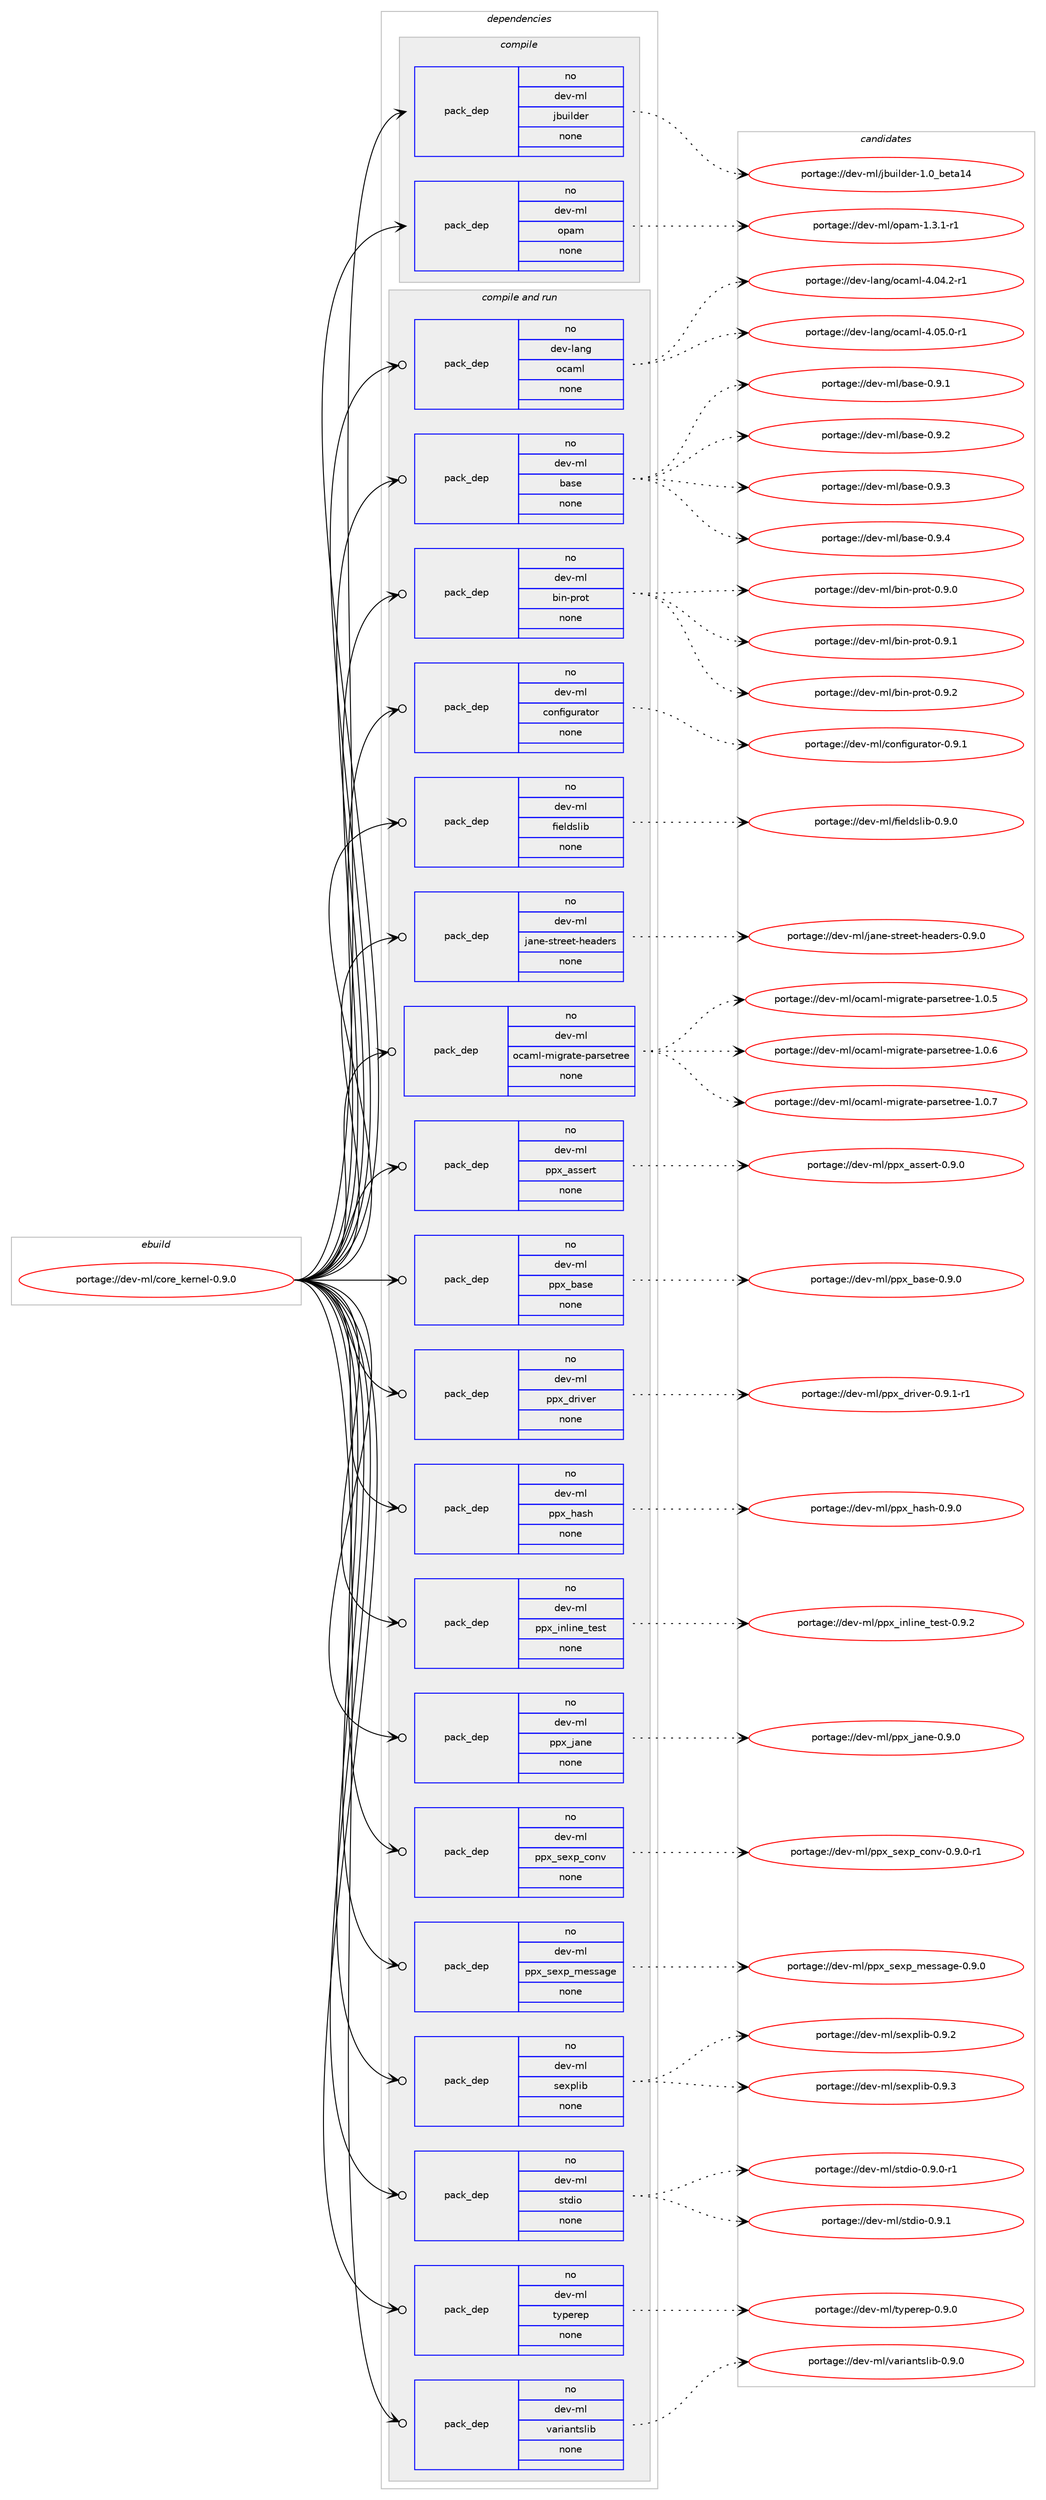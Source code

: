 digraph prolog {

# *************
# Graph options
# *************

newrank=true;
concentrate=true;
compound=true;
graph [rankdir=LR,fontname=Helvetica,fontsize=10,ranksep=1.5];#, ranksep=2.5, nodesep=0.2];
edge  [arrowhead=vee];
node  [fontname=Helvetica,fontsize=10];

# **********
# The ebuild
# **********

subgraph cluster_leftcol {
color=gray;
rank=same;
label=<<i>ebuild</i>>;
id [label="portage://dev-ml/core_kernel-0.9.0", color=red, width=4, href="../dev-ml/core_kernel-0.9.0.svg"];
}

# ****************
# The dependencies
# ****************

subgraph cluster_midcol {
color=gray;
label=<<i>dependencies</i>>;
subgraph cluster_compile {
fillcolor="#eeeeee";
style=filled;
label=<<i>compile</i>>;
subgraph pack80617 {
dependency106121 [label=<<TABLE BORDER="0" CELLBORDER="1" CELLSPACING="0" CELLPADDING="4" WIDTH="220"><TR><TD ROWSPAN="6" CELLPADDING="30">pack_dep</TD></TR><TR><TD WIDTH="110">no</TD></TR><TR><TD>dev-ml</TD></TR><TR><TD>jbuilder</TD></TR><TR><TD>none</TD></TR><TR><TD></TD></TR></TABLE>>, shape=none, color=blue];
}
id:e -> dependency106121:w [weight=20,style="solid",arrowhead="vee"];
subgraph pack80618 {
dependency106122 [label=<<TABLE BORDER="0" CELLBORDER="1" CELLSPACING="0" CELLPADDING="4" WIDTH="220"><TR><TD ROWSPAN="6" CELLPADDING="30">pack_dep</TD></TR><TR><TD WIDTH="110">no</TD></TR><TR><TD>dev-ml</TD></TR><TR><TD>opam</TD></TR><TR><TD>none</TD></TR><TR><TD></TD></TR></TABLE>>, shape=none, color=blue];
}
id:e -> dependency106122:w [weight=20,style="solid",arrowhead="vee"];
}
subgraph cluster_compileandrun {
fillcolor="#eeeeee";
style=filled;
label=<<i>compile and run</i>>;
subgraph pack80619 {
dependency106123 [label=<<TABLE BORDER="0" CELLBORDER="1" CELLSPACING="0" CELLPADDING="4" WIDTH="220"><TR><TD ROWSPAN="6" CELLPADDING="30">pack_dep</TD></TR><TR><TD WIDTH="110">no</TD></TR><TR><TD>dev-lang</TD></TR><TR><TD>ocaml</TD></TR><TR><TD>none</TD></TR><TR><TD></TD></TR></TABLE>>, shape=none, color=blue];
}
id:e -> dependency106123:w [weight=20,style="solid",arrowhead="odotvee"];
subgraph pack80620 {
dependency106124 [label=<<TABLE BORDER="0" CELLBORDER="1" CELLSPACING="0" CELLPADDING="4" WIDTH="220"><TR><TD ROWSPAN="6" CELLPADDING="30">pack_dep</TD></TR><TR><TD WIDTH="110">no</TD></TR><TR><TD>dev-ml</TD></TR><TR><TD>base</TD></TR><TR><TD>none</TD></TR><TR><TD></TD></TR></TABLE>>, shape=none, color=blue];
}
id:e -> dependency106124:w [weight=20,style="solid",arrowhead="odotvee"];
subgraph pack80621 {
dependency106125 [label=<<TABLE BORDER="0" CELLBORDER="1" CELLSPACING="0" CELLPADDING="4" WIDTH="220"><TR><TD ROWSPAN="6" CELLPADDING="30">pack_dep</TD></TR><TR><TD WIDTH="110">no</TD></TR><TR><TD>dev-ml</TD></TR><TR><TD>bin-prot</TD></TR><TR><TD>none</TD></TR><TR><TD></TD></TR></TABLE>>, shape=none, color=blue];
}
id:e -> dependency106125:w [weight=20,style="solid",arrowhead="odotvee"];
subgraph pack80622 {
dependency106126 [label=<<TABLE BORDER="0" CELLBORDER="1" CELLSPACING="0" CELLPADDING="4" WIDTH="220"><TR><TD ROWSPAN="6" CELLPADDING="30">pack_dep</TD></TR><TR><TD WIDTH="110">no</TD></TR><TR><TD>dev-ml</TD></TR><TR><TD>configurator</TD></TR><TR><TD>none</TD></TR><TR><TD></TD></TR></TABLE>>, shape=none, color=blue];
}
id:e -> dependency106126:w [weight=20,style="solid",arrowhead="odotvee"];
subgraph pack80623 {
dependency106127 [label=<<TABLE BORDER="0" CELLBORDER="1" CELLSPACING="0" CELLPADDING="4" WIDTH="220"><TR><TD ROWSPAN="6" CELLPADDING="30">pack_dep</TD></TR><TR><TD WIDTH="110">no</TD></TR><TR><TD>dev-ml</TD></TR><TR><TD>fieldslib</TD></TR><TR><TD>none</TD></TR><TR><TD></TD></TR></TABLE>>, shape=none, color=blue];
}
id:e -> dependency106127:w [weight=20,style="solid",arrowhead="odotvee"];
subgraph pack80624 {
dependency106128 [label=<<TABLE BORDER="0" CELLBORDER="1" CELLSPACING="0" CELLPADDING="4" WIDTH="220"><TR><TD ROWSPAN="6" CELLPADDING="30">pack_dep</TD></TR><TR><TD WIDTH="110">no</TD></TR><TR><TD>dev-ml</TD></TR><TR><TD>jane-street-headers</TD></TR><TR><TD>none</TD></TR><TR><TD></TD></TR></TABLE>>, shape=none, color=blue];
}
id:e -> dependency106128:w [weight=20,style="solid",arrowhead="odotvee"];
subgraph pack80625 {
dependency106129 [label=<<TABLE BORDER="0" CELLBORDER="1" CELLSPACING="0" CELLPADDING="4" WIDTH="220"><TR><TD ROWSPAN="6" CELLPADDING="30">pack_dep</TD></TR><TR><TD WIDTH="110">no</TD></TR><TR><TD>dev-ml</TD></TR><TR><TD>ocaml-migrate-parsetree</TD></TR><TR><TD>none</TD></TR><TR><TD></TD></TR></TABLE>>, shape=none, color=blue];
}
id:e -> dependency106129:w [weight=20,style="solid",arrowhead="odotvee"];
subgraph pack80626 {
dependency106130 [label=<<TABLE BORDER="0" CELLBORDER="1" CELLSPACING="0" CELLPADDING="4" WIDTH="220"><TR><TD ROWSPAN="6" CELLPADDING="30">pack_dep</TD></TR><TR><TD WIDTH="110">no</TD></TR><TR><TD>dev-ml</TD></TR><TR><TD>ppx_assert</TD></TR><TR><TD>none</TD></TR><TR><TD></TD></TR></TABLE>>, shape=none, color=blue];
}
id:e -> dependency106130:w [weight=20,style="solid",arrowhead="odotvee"];
subgraph pack80627 {
dependency106131 [label=<<TABLE BORDER="0" CELLBORDER="1" CELLSPACING="0" CELLPADDING="4" WIDTH="220"><TR><TD ROWSPAN="6" CELLPADDING="30">pack_dep</TD></TR><TR><TD WIDTH="110">no</TD></TR><TR><TD>dev-ml</TD></TR><TR><TD>ppx_base</TD></TR><TR><TD>none</TD></TR><TR><TD></TD></TR></TABLE>>, shape=none, color=blue];
}
id:e -> dependency106131:w [weight=20,style="solid",arrowhead="odotvee"];
subgraph pack80628 {
dependency106132 [label=<<TABLE BORDER="0" CELLBORDER="1" CELLSPACING="0" CELLPADDING="4" WIDTH="220"><TR><TD ROWSPAN="6" CELLPADDING="30">pack_dep</TD></TR><TR><TD WIDTH="110">no</TD></TR><TR><TD>dev-ml</TD></TR><TR><TD>ppx_driver</TD></TR><TR><TD>none</TD></TR><TR><TD></TD></TR></TABLE>>, shape=none, color=blue];
}
id:e -> dependency106132:w [weight=20,style="solid",arrowhead="odotvee"];
subgraph pack80629 {
dependency106133 [label=<<TABLE BORDER="0" CELLBORDER="1" CELLSPACING="0" CELLPADDING="4" WIDTH="220"><TR><TD ROWSPAN="6" CELLPADDING="30">pack_dep</TD></TR><TR><TD WIDTH="110">no</TD></TR><TR><TD>dev-ml</TD></TR><TR><TD>ppx_hash</TD></TR><TR><TD>none</TD></TR><TR><TD></TD></TR></TABLE>>, shape=none, color=blue];
}
id:e -> dependency106133:w [weight=20,style="solid",arrowhead="odotvee"];
subgraph pack80630 {
dependency106134 [label=<<TABLE BORDER="0" CELLBORDER="1" CELLSPACING="0" CELLPADDING="4" WIDTH="220"><TR><TD ROWSPAN="6" CELLPADDING="30">pack_dep</TD></TR><TR><TD WIDTH="110">no</TD></TR><TR><TD>dev-ml</TD></TR><TR><TD>ppx_inline_test</TD></TR><TR><TD>none</TD></TR><TR><TD></TD></TR></TABLE>>, shape=none, color=blue];
}
id:e -> dependency106134:w [weight=20,style="solid",arrowhead="odotvee"];
subgraph pack80631 {
dependency106135 [label=<<TABLE BORDER="0" CELLBORDER="1" CELLSPACING="0" CELLPADDING="4" WIDTH="220"><TR><TD ROWSPAN="6" CELLPADDING="30">pack_dep</TD></TR><TR><TD WIDTH="110">no</TD></TR><TR><TD>dev-ml</TD></TR><TR><TD>ppx_jane</TD></TR><TR><TD>none</TD></TR><TR><TD></TD></TR></TABLE>>, shape=none, color=blue];
}
id:e -> dependency106135:w [weight=20,style="solid",arrowhead="odotvee"];
subgraph pack80632 {
dependency106136 [label=<<TABLE BORDER="0" CELLBORDER="1" CELLSPACING="0" CELLPADDING="4" WIDTH="220"><TR><TD ROWSPAN="6" CELLPADDING="30">pack_dep</TD></TR><TR><TD WIDTH="110">no</TD></TR><TR><TD>dev-ml</TD></TR><TR><TD>ppx_sexp_conv</TD></TR><TR><TD>none</TD></TR><TR><TD></TD></TR></TABLE>>, shape=none, color=blue];
}
id:e -> dependency106136:w [weight=20,style="solid",arrowhead="odotvee"];
subgraph pack80633 {
dependency106137 [label=<<TABLE BORDER="0" CELLBORDER="1" CELLSPACING="0" CELLPADDING="4" WIDTH="220"><TR><TD ROWSPAN="6" CELLPADDING="30">pack_dep</TD></TR><TR><TD WIDTH="110">no</TD></TR><TR><TD>dev-ml</TD></TR><TR><TD>ppx_sexp_message</TD></TR><TR><TD>none</TD></TR><TR><TD></TD></TR></TABLE>>, shape=none, color=blue];
}
id:e -> dependency106137:w [weight=20,style="solid",arrowhead="odotvee"];
subgraph pack80634 {
dependency106138 [label=<<TABLE BORDER="0" CELLBORDER="1" CELLSPACING="0" CELLPADDING="4" WIDTH="220"><TR><TD ROWSPAN="6" CELLPADDING="30">pack_dep</TD></TR><TR><TD WIDTH="110">no</TD></TR><TR><TD>dev-ml</TD></TR><TR><TD>sexplib</TD></TR><TR><TD>none</TD></TR><TR><TD></TD></TR></TABLE>>, shape=none, color=blue];
}
id:e -> dependency106138:w [weight=20,style="solid",arrowhead="odotvee"];
subgraph pack80635 {
dependency106139 [label=<<TABLE BORDER="0" CELLBORDER="1" CELLSPACING="0" CELLPADDING="4" WIDTH="220"><TR><TD ROWSPAN="6" CELLPADDING="30">pack_dep</TD></TR><TR><TD WIDTH="110">no</TD></TR><TR><TD>dev-ml</TD></TR><TR><TD>stdio</TD></TR><TR><TD>none</TD></TR><TR><TD></TD></TR></TABLE>>, shape=none, color=blue];
}
id:e -> dependency106139:w [weight=20,style="solid",arrowhead="odotvee"];
subgraph pack80636 {
dependency106140 [label=<<TABLE BORDER="0" CELLBORDER="1" CELLSPACING="0" CELLPADDING="4" WIDTH="220"><TR><TD ROWSPAN="6" CELLPADDING="30">pack_dep</TD></TR><TR><TD WIDTH="110">no</TD></TR><TR><TD>dev-ml</TD></TR><TR><TD>typerep</TD></TR><TR><TD>none</TD></TR><TR><TD></TD></TR></TABLE>>, shape=none, color=blue];
}
id:e -> dependency106140:w [weight=20,style="solid",arrowhead="odotvee"];
subgraph pack80637 {
dependency106141 [label=<<TABLE BORDER="0" CELLBORDER="1" CELLSPACING="0" CELLPADDING="4" WIDTH="220"><TR><TD ROWSPAN="6" CELLPADDING="30">pack_dep</TD></TR><TR><TD WIDTH="110">no</TD></TR><TR><TD>dev-ml</TD></TR><TR><TD>variantslib</TD></TR><TR><TD>none</TD></TR><TR><TD></TD></TR></TABLE>>, shape=none, color=blue];
}
id:e -> dependency106141:w [weight=20,style="solid",arrowhead="odotvee"];
}
subgraph cluster_run {
fillcolor="#eeeeee";
style=filled;
label=<<i>run</i>>;
}
}

# **************
# The candidates
# **************

subgraph cluster_choices {
rank=same;
color=gray;
label=<<i>candidates</i>>;

subgraph choice80617 {
color=black;
nodesep=1;
choiceportage100101118451091084710698117105108100101114454946489598101116974952 [label="portage://dev-ml/jbuilder-1.0_beta14", color=red, width=4,href="../dev-ml/jbuilder-1.0_beta14.svg"];
dependency106121:e -> choiceportage100101118451091084710698117105108100101114454946489598101116974952:w [style=dotted,weight="100"];
}
subgraph choice80618 {
color=black;
nodesep=1;
choiceportage1001011184510910847111112971094549465146494511449 [label="portage://dev-ml/opam-1.3.1-r1", color=red, width=4,href="../dev-ml/opam-1.3.1-r1.svg"];
dependency106122:e -> choiceportage1001011184510910847111112971094549465146494511449:w [style=dotted,weight="100"];
}
subgraph choice80619 {
color=black;
nodesep=1;
choiceportage1001011184510897110103471119997109108455246485246504511449 [label="portage://dev-lang/ocaml-4.04.2-r1", color=red, width=4,href="../dev-lang/ocaml-4.04.2-r1.svg"];
choiceportage1001011184510897110103471119997109108455246485346484511449 [label="portage://dev-lang/ocaml-4.05.0-r1", color=red, width=4,href="../dev-lang/ocaml-4.05.0-r1.svg"];
dependency106123:e -> choiceportage1001011184510897110103471119997109108455246485246504511449:w [style=dotted,weight="100"];
dependency106123:e -> choiceportage1001011184510897110103471119997109108455246485346484511449:w [style=dotted,weight="100"];
}
subgraph choice80620 {
color=black;
nodesep=1;
choiceportage10010111845109108479897115101454846574649 [label="portage://dev-ml/base-0.9.1", color=red, width=4,href="../dev-ml/base-0.9.1.svg"];
choiceportage10010111845109108479897115101454846574650 [label="portage://dev-ml/base-0.9.2", color=red, width=4,href="../dev-ml/base-0.9.2.svg"];
choiceportage10010111845109108479897115101454846574651 [label="portage://dev-ml/base-0.9.3", color=red, width=4,href="../dev-ml/base-0.9.3.svg"];
choiceportage10010111845109108479897115101454846574652 [label="portage://dev-ml/base-0.9.4", color=red, width=4,href="../dev-ml/base-0.9.4.svg"];
dependency106124:e -> choiceportage10010111845109108479897115101454846574649:w [style=dotted,weight="100"];
dependency106124:e -> choiceportage10010111845109108479897115101454846574650:w [style=dotted,weight="100"];
dependency106124:e -> choiceportage10010111845109108479897115101454846574651:w [style=dotted,weight="100"];
dependency106124:e -> choiceportage10010111845109108479897115101454846574652:w [style=dotted,weight="100"];
}
subgraph choice80621 {
color=black;
nodesep=1;
choiceportage10010111845109108479810511045112114111116454846574648 [label="portage://dev-ml/bin-prot-0.9.0", color=red, width=4,href="../dev-ml/bin-prot-0.9.0.svg"];
choiceportage10010111845109108479810511045112114111116454846574649 [label="portage://dev-ml/bin-prot-0.9.1", color=red, width=4,href="../dev-ml/bin-prot-0.9.1.svg"];
choiceportage10010111845109108479810511045112114111116454846574650 [label="portage://dev-ml/bin-prot-0.9.2", color=red, width=4,href="../dev-ml/bin-prot-0.9.2.svg"];
dependency106125:e -> choiceportage10010111845109108479810511045112114111116454846574648:w [style=dotted,weight="100"];
dependency106125:e -> choiceportage10010111845109108479810511045112114111116454846574649:w [style=dotted,weight="100"];
dependency106125:e -> choiceportage10010111845109108479810511045112114111116454846574650:w [style=dotted,weight="100"];
}
subgraph choice80622 {
color=black;
nodesep=1;
choiceportage10010111845109108479911111010210510311711497116111114454846574649 [label="portage://dev-ml/configurator-0.9.1", color=red, width=4,href="../dev-ml/configurator-0.9.1.svg"];
dependency106126:e -> choiceportage10010111845109108479911111010210510311711497116111114454846574649:w [style=dotted,weight="100"];
}
subgraph choice80623 {
color=black;
nodesep=1;
choiceportage100101118451091084710210510110810011510810598454846574648 [label="portage://dev-ml/fieldslib-0.9.0", color=red, width=4,href="../dev-ml/fieldslib-0.9.0.svg"];
dependency106127:e -> choiceportage100101118451091084710210510110810011510810598454846574648:w [style=dotted,weight="100"];
}
subgraph choice80624 {
color=black;
nodesep=1;
choiceportage100101118451091084710697110101451151161141011011164510410197100101114115454846574648 [label="portage://dev-ml/jane-street-headers-0.9.0", color=red, width=4,href="../dev-ml/jane-street-headers-0.9.0.svg"];
dependency106128:e -> choiceportage100101118451091084710697110101451151161141011011164510410197100101114115454846574648:w [style=dotted,weight="100"];
}
subgraph choice80625 {
color=black;
nodesep=1;
choiceportage1001011184510910847111999710910845109105103114971161014511297114115101116114101101454946484653 [label="portage://dev-ml/ocaml-migrate-parsetree-1.0.5", color=red, width=4,href="../dev-ml/ocaml-migrate-parsetree-1.0.5.svg"];
choiceportage1001011184510910847111999710910845109105103114971161014511297114115101116114101101454946484654 [label="portage://dev-ml/ocaml-migrate-parsetree-1.0.6", color=red, width=4,href="../dev-ml/ocaml-migrate-parsetree-1.0.6.svg"];
choiceportage1001011184510910847111999710910845109105103114971161014511297114115101116114101101454946484655 [label="portage://dev-ml/ocaml-migrate-parsetree-1.0.7", color=red, width=4,href="../dev-ml/ocaml-migrate-parsetree-1.0.7.svg"];
dependency106129:e -> choiceportage1001011184510910847111999710910845109105103114971161014511297114115101116114101101454946484653:w [style=dotted,weight="100"];
dependency106129:e -> choiceportage1001011184510910847111999710910845109105103114971161014511297114115101116114101101454946484654:w [style=dotted,weight="100"];
dependency106129:e -> choiceportage1001011184510910847111999710910845109105103114971161014511297114115101116114101101454946484655:w [style=dotted,weight="100"];
}
subgraph choice80626 {
color=black;
nodesep=1;
choiceportage10010111845109108471121121209597115115101114116454846574648 [label="portage://dev-ml/ppx_assert-0.9.0", color=red, width=4,href="../dev-ml/ppx_assert-0.9.0.svg"];
dependency106130:e -> choiceportage10010111845109108471121121209597115115101114116454846574648:w [style=dotted,weight="100"];
}
subgraph choice80627 {
color=black;
nodesep=1;
choiceportage1001011184510910847112112120959897115101454846574648 [label="portage://dev-ml/ppx_base-0.9.0", color=red, width=4,href="../dev-ml/ppx_base-0.9.0.svg"];
dependency106131:e -> choiceportage1001011184510910847112112120959897115101454846574648:w [style=dotted,weight="100"];
}
subgraph choice80628 {
color=black;
nodesep=1;
choiceportage1001011184510910847112112120951001141051181011144548465746494511449 [label="portage://dev-ml/ppx_driver-0.9.1-r1", color=red, width=4,href="../dev-ml/ppx_driver-0.9.1-r1.svg"];
dependency106132:e -> choiceportage1001011184510910847112112120951001141051181011144548465746494511449:w [style=dotted,weight="100"];
}
subgraph choice80629 {
color=black;
nodesep=1;
choiceportage10010111845109108471121121209510497115104454846574648 [label="portage://dev-ml/ppx_hash-0.9.0", color=red, width=4,href="../dev-ml/ppx_hash-0.9.0.svg"];
dependency106133:e -> choiceportage10010111845109108471121121209510497115104454846574648:w [style=dotted,weight="100"];
}
subgraph choice80630 {
color=black;
nodesep=1;
choiceportage10010111845109108471121121209510511010810511010195116101115116454846574650 [label="portage://dev-ml/ppx_inline_test-0.9.2", color=red, width=4,href="../dev-ml/ppx_inline_test-0.9.2.svg"];
dependency106134:e -> choiceportage10010111845109108471121121209510511010810511010195116101115116454846574650:w [style=dotted,weight="100"];
}
subgraph choice80631 {
color=black;
nodesep=1;
choiceportage10010111845109108471121121209510697110101454846574648 [label="portage://dev-ml/ppx_jane-0.9.0", color=red, width=4,href="../dev-ml/ppx_jane-0.9.0.svg"];
dependency106135:e -> choiceportage10010111845109108471121121209510697110101454846574648:w [style=dotted,weight="100"];
}
subgraph choice80632 {
color=black;
nodesep=1;
choiceportage10010111845109108471121121209511510112011295991111101184548465746484511449 [label="portage://dev-ml/ppx_sexp_conv-0.9.0-r1", color=red, width=4,href="../dev-ml/ppx_sexp_conv-0.9.0-r1.svg"];
dependency106136:e -> choiceportage10010111845109108471121121209511510112011295991111101184548465746484511449:w [style=dotted,weight="100"];
}
subgraph choice80633 {
color=black;
nodesep=1;
choiceportage1001011184510910847112112120951151011201129510910111511597103101454846574648 [label="portage://dev-ml/ppx_sexp_message-0.9.0", color=red, width=4,href="../dev-ml/ppx_sexp_message-0.9.0.svg"];
dependency106137:e -> choiceportage1001011184510910847112112120951151011201129510910111511597103101454846574648:w [style=dotted,weight="100"];
}
subgraph choice80634 {
color=black;
nodesep=1;
choiceportage100101118451091084711510112011210810598454846574650 [label="portage://dev-ml/sexplib-0.9.2", color=red, width=4,href="../dev-ml/sexplib-0.9.2.svg"];
choiceportage100101118451091084711510112011210810598454846574651 [label="portage://dev-ml/sexplib-0.9.3", color=red, width=4,href="../dev-ml/sexplib-0.9.3.svg"];
dependency106138:e -> choiceportage100101118451091084711510112011210810598454846574650:w [style=dotted,weight="100"];
dependency106138:e -> choiceportage100101118451091084711510112011210810598454846574651:w [style=dotted,weight="100"];
}
subgraph choice80635 {
color=black;
nodesep=1;
choiceportage10010111845109108471151161001051114548465746484511449 [label="portage://dev-ml/stdio-0.9.0-r1", color=red, width=4,href="../dev-ml/stdio-0.9.0-r1.svg"];
choiceportage1001011184510910847115116100105111454846574649 [label="portage://dev-ml/stdio-0.9.1", color=red, width=4,href="../dev-ml/stdio-0.9.1.svg"];
dependency106139:e -> choiceportage10010111845109108471151161001051114548465746484511449:w [style=dotted,weight="100"];
dependency106139:e -> choiceportage1001011184510910847115116100105111454846574649:w [style=dotted,weight="100"];
}
subgraph choice80636 {
color=black;
nodesep=1;
choiceportage1001011184510910847116121112101114101112454846574648 [label="portage://dev-ml/typerep-0.9.0", color=red, width=4,href="../dev-ml/typerep-0.9.0.svg"];
dependency106140:e -> choiceportage1001011184510910847116121112101114101112454846574648:w [style=dotted,weight="100"];
}
subgraph choice80637 {
color=black;
nodesep=1;
choiceportage1001011184510910847118971141059711011611510810598454846574648 [label="portage://dev-ml/variantslib-0.9.0", color=red, width=4,href="../dev-ml/variantslib-0.9.0.svg"];
dependency106141:e -> choiceportage1001011184510910847118971141059711011611510810598454846574648:w [style=dotted,weight="100"];
}
}

}
